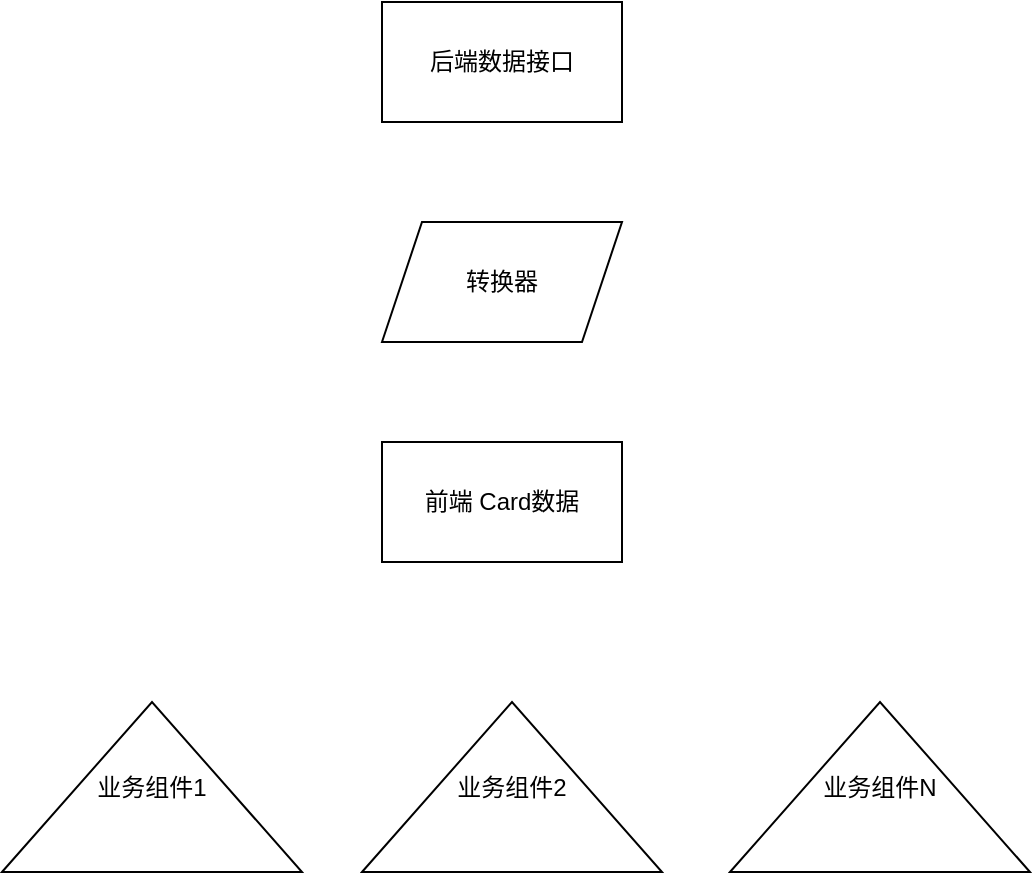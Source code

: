 <mxfile version="13.10.1" type="github">
  <diagram id="bvnqyPXvRYH4Tg_kPuXH" name="Page-1">
    <mxGraphModel dx="1026" dy="742" grid="1" gridSize="10" guides="1" tooltips="1" connect="1" arrows="1" fold="1" page="1" pageScale="1" pageWidth="827" pageHeight="1169" math="0" shadow="0">
      <root>
        <mxCell id="0" />
        <mxCell id="1" parent="0" />
        <mxCell id="ID-CcuY_OrSWUhiPE8Nc-2" value="后端数据接口" style="rounded=0;whiteSpace=wrap;html=1;" vertex="1" parent="1">
          <mxGeometry x="240" y="140" width="120" height="60" as="geometry" />
        </mxCell>
        <mxCell id="ID-CcuY_OrSWUhiPE8Nc-3" value="转换器" style="shape=parallelogram;perimeter=parallelogramPerimeter;whiteSpace=wrap;html=1;fixedSize=1;" vertex="1" parent="1">
          <mxGeometry x="240" y="250" width="120" height="60" as="geometry" />
        </mxCell>
        <mxCell id="ID-CcuY_OrSWUhiPE8Nc-4" value="前端 Card数据" style="rounded=0;whiteSpace=wrap;html=1;" vertex="1" parent="1">
          <mxGeometry x="240" y="360" width="120" height="60" as="geometry" />
        </mxCell>
        <mxCell id="ID-CcuY_OrSWUhiPE8Nc-5" value="业务组件1" style="triangle;whiteSpace=wrap;html=1;direction=north;" vertex="1" parent="1">
          <mxGeometry x="50" y="490" width="150" height="85" as="geometry" />
        </mxCell>
        <mxCell id="ID-CcuY_OrSWUhiPE8Nc-6" value="业务组件2" style="triangle;whiteSpace=wrap;html=1;direction=north;" vertex="1" parent="1">
          <mxGeometry x="230" y="490" width="150" height="85" as="geometry" />
        </mxCell>
        <mxCell id="ID-CcuY_OrSWUhiPE8Nc-7" value="业务组件N" style="triangle;whiteSpace=wrap;html=1;direction=north;" vertex="1" parent="1">
          <mxGeometry x="414" y="490" width="150" height="85" as="geometry" />
        </mxCell>
      </root>
    </mxGraphModel>
  </diagram>
</mxfile>
